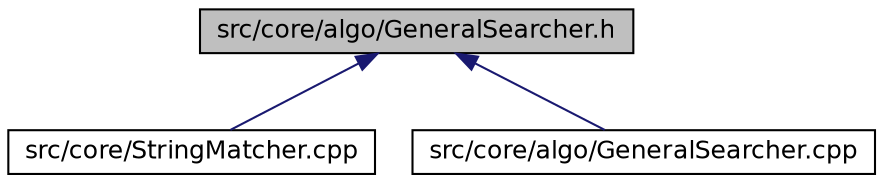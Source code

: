 digraph "src/core/algo/GeneralSearcher.h"
{
 // INTERACTIVE_SVG=YES
 // LATEX_PDF_SIZE
  edge [fontname="Helvetica",fontsize="12",labelfontname="Helvetica",labelfontsize="12"];
  node [fontname="Helvetica",fontsize="12",shape=record];
  Node1 [label="src/core/algo/GeneralSearcher.h",height=0.2,width=0.4,color="black", fillcolor="grey75", style="filled", fontcolor="black",tooltip=" "];
  Node1 -> Node2 [dir="back",color="midnightblue",fontsize="12",style="solid",fontname="Helvetica"];
  Node2 [label="src/core/StringMatcher.cpp",height=0.2,width=0.4,color="black", fillcolor="white", style="filled",URL="$a00041.html",tooltip=" "];
  Node1 -> Node3 [dir="back",color="midnightblue",fontsize="12",style="solid",fontname="Helvetica"];
  Node3 [label="src/core/algo/GeneralSearcher.cpp",height=0.2,width=0.4,color="black", fillcolor="white", style="filled",URL="$a00008.html",tooltip=" "];
}
